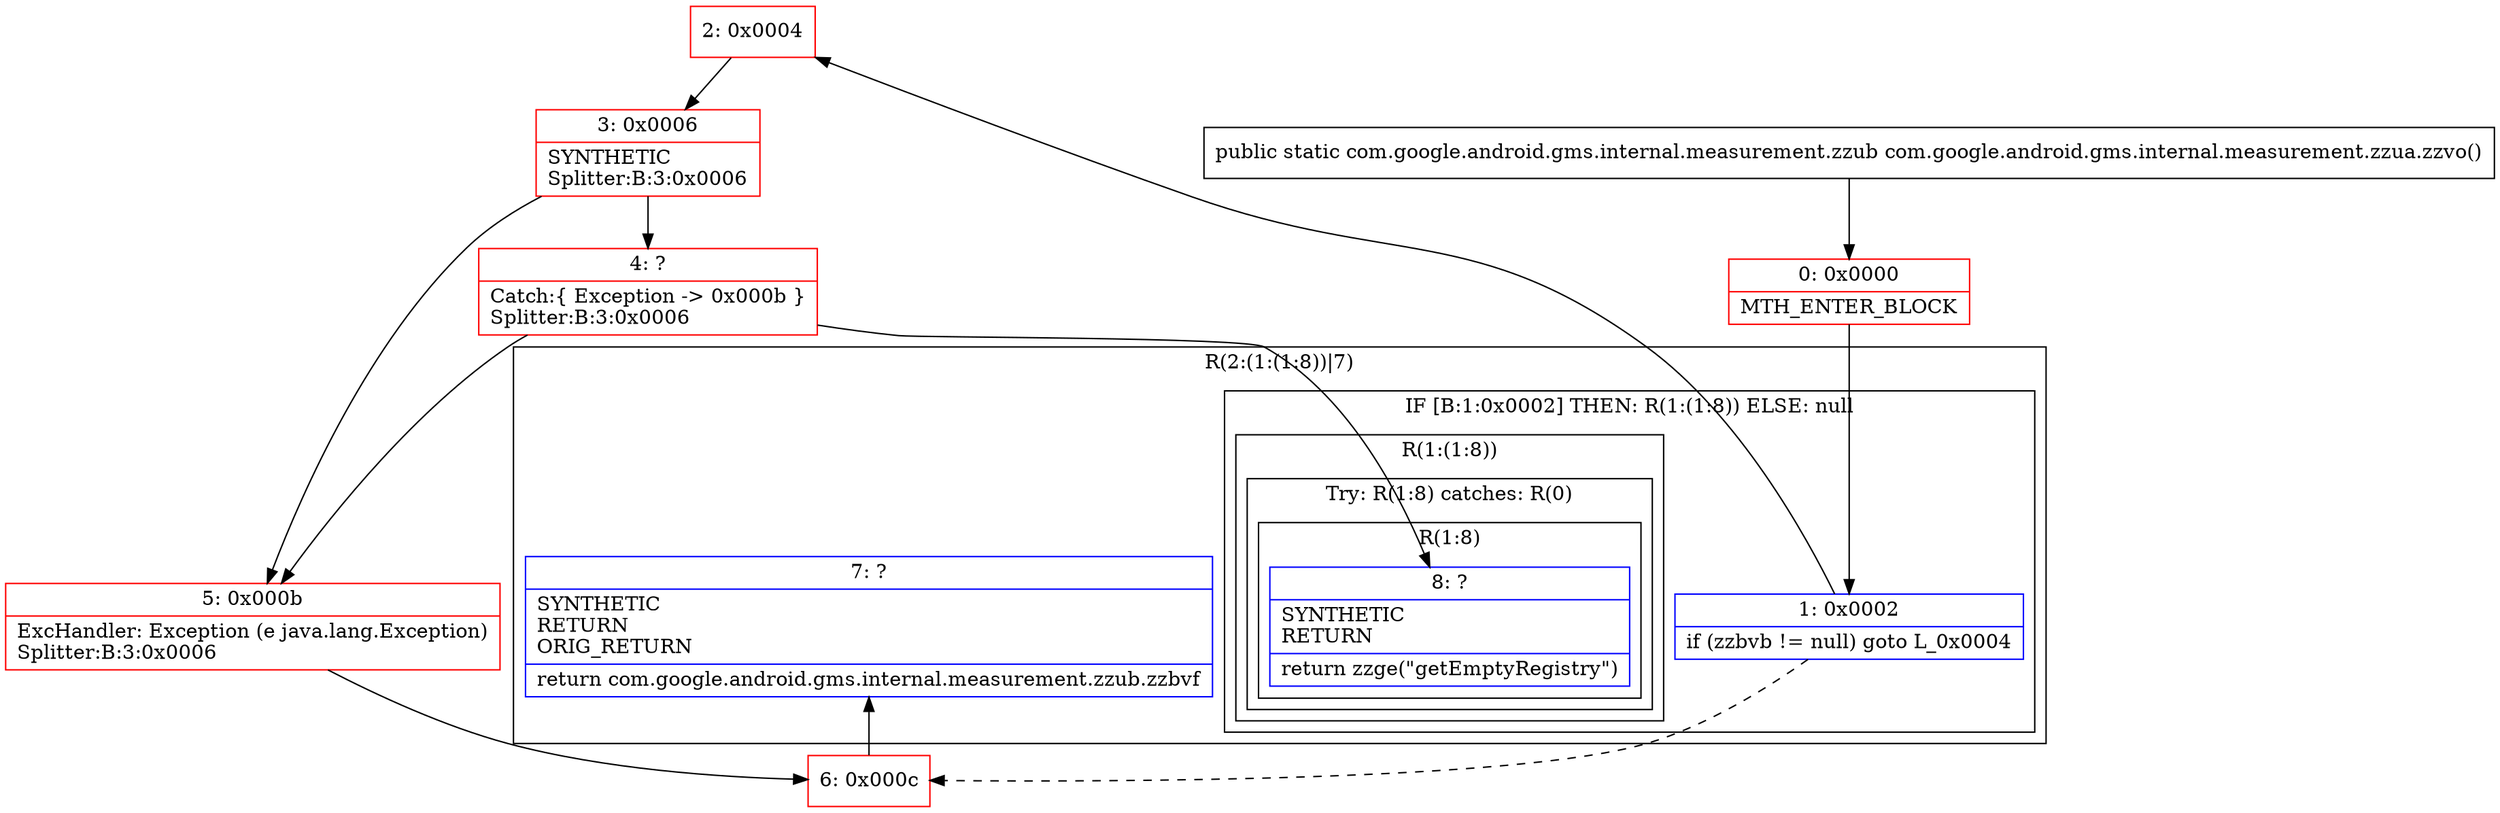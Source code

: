 digraph "CFG forcom.google.android.gms.internal.measurement.zzua.zzvo()Lcom\/google\/android\/gms\/internal\/measurement\/zzub;" {
subgraph cluster_Region_1635650188 {
label = "R(2:(1:(1:8))|7)";
node [shape=record,color=blue];
subgraph cluster_IfRegion_1095221410 {
label = "IF [B:1:0x0002] THEN: R(1:(1:8)) ELSE: null";
node [shape=record,color=blue];
Node_1 [shape=record,label="{1\:\ 0x0002|if (zzbvb != null) goto L_0x0004\l}"];
subgraph cluster_Region_2022913975 {
label = "R(1:(1:8))";
node [shape=record,color=blue];
subgraph cluster_TryCatchRegion_189207282 {
label = "Try: R(1:8) catches: R(0)";
node [shape=record,color=blue];
subgraph cluster_Region_452739964 {
label = "R(1:8)";
node [shape=record,color=blue];
Node_8 [shape=record,label="{8\:\ ?|SYNTHETIC\lRETURN\l|return zzge(\"getEmptyRegistry\")\l}"];
}
subgraph cluster_Region_1698812497 {
label = "R(0) | ExcHandler: Exception (e java.lang.Exception)\l";
node [shape=record,color=blue];
}
}
}
}
Node_7 [shape=record,label="{7\:\ ?|SYNTHETIC\lRETURN\lORIG_RETURN\l|return com.google.android.gms.internal.measurement.zzub.zzbvf\l}"];
}
subgraph cluster_Region_1698812497 {
label = "R(0) | ExcHandler: Exception (e java.lang.Exception)\l";
node [shape=record,color=blue];
}
Node_0 [shape=record,color=red,label="{0\:\ 0x0000|MTH_ENTER_BLOCK\l}"];
Node_2 [shape=record,color=red,label="{2\:\ 0x0004}"];
Node_3 [shape=record,color=red,label="{3\:\ 0x0006|SYNTHETIC\lSplitter:B:3:0x0006\l}"];
Node_4 [shape=record,color=red,label="{4\:\ ?|Catch:\{ Exception \-\> 0x000b \}\lSplitter:B:3:0x0006\l}"];
Node_5 [shape=record,color=red,label="{5\:\ 0x000b|ExcHandler: Exception (e java.lang.Exception)\lSplitter:B:3:0x0006\l}"];
Node_6 [shape=record,color=red,label="{6\:\ 0x000c}"];
MethodNode[shape=record,label="{public static com.google.android.gms.internal.measurement.zzub com.google.android.gms.internal.measurement.zzua.zzvo() }"];
MethodNode -> Node_0;
Node_1 -> Node_2;
Node_1 -> Node_6[style=dashed];
Node_0 -> Node_1;
Node_2 -> Node_3;
Node_3 -> Node_4;
Node_3 -> Node_5;
Node_4 -> Node_5;
Node_4 -> Node_8;
Node_5 -> Node_6;
Node_6 -> Node_7;
}

